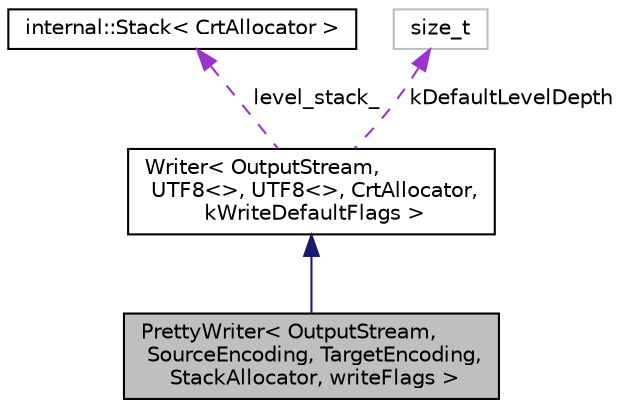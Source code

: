 digraph "PrettyWriter&lt; OutputStream, SourceEncoding, TargetEncoding, StackAllocator, writeFlags &gt;"
{
 // LATEX_PDF_SIZE
  edge [fontname="Helvetica",fontsize="10",labelfontname="Helvetica",labelfontsize="10"];
  node [fontname="Helvetica",fontsize="10",shape=record];
  Node1 [label="PrettyWriter\< OutputStream,\l SourceEncoding, TargetEncoding,\l StackAllocator, writeFlags \>",height=0.2,width=0.4,color="black", fillcolor="grey75", style="filled", fontcolor="black",tooltip="Writer with indentation and spacing."];
  Node2 -> Node1 [dir="back",color="midnightblue",fontsize="10",style="solid",fontname="Helvetica"];
  Node2 [label="Writer\< OutputStream,\l UTF8\<\>, UTF8\<\>, CrtAllocator,\l kWriteDefaultFlags \>",height=0.2,width=0.4,color="black", fillcolor="white", style="filled",URL="$classWriter.html",tooltip=" "];
  Node3 -> Node2 [dir="back",color="darkorchid3",fontsize="10",style="dashed",label=" level_stack_" ,fontname="Helvetica"];
  Node3 [label="internal::Stack\< CrtAllocator \>",height=0.2,width=0.4,color="black", fillcolor="white", style="filled",URL="$classinternal_1_1Stack.html",tooltip=" "];
  Node4 -> Node2 [dir="back",color="darkorchid3",fontsize="10",style="dashed",label=" kDefaultLevelDepth" ,fontname="Helvetica"];
  Node4 [label="size_t",height=0.2,width=0.4,color="grey75", fillcolor="white", style="filled",tooltip=" "];
}
